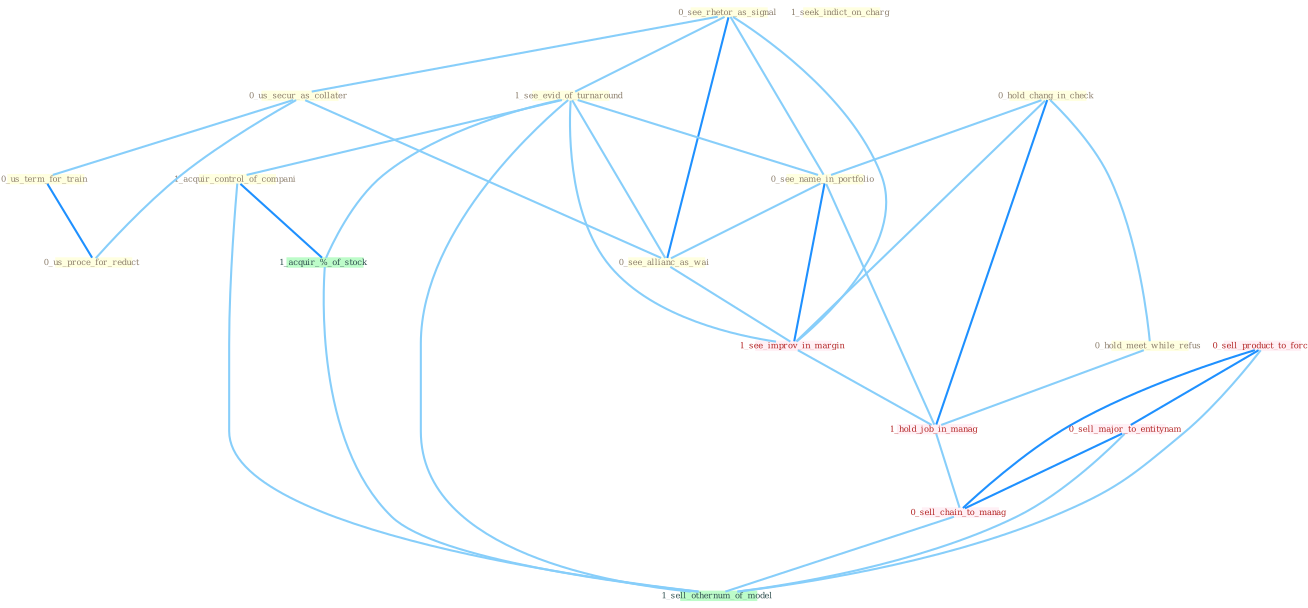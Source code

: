 Graph G{ 
    node
    [shape=polygon,style=filled,width=.5,height=.06,color="#BDFCC9",fixedsize=true,fontsize=4,
    fontcolor="#2f4f4f"];
    {node
    [color="#ffffe0", fontcolor="#8b7d6b"] "0_see_rhetor_as_signal " "1_see_evid_of_turnaround " "0_us_secur_as_collater " "1_seek_indict_on_charg " "0_hold_chang_in_check " "1_acquir_control_of_compani " "0_us_term_for_train " "0_see_name_in_portfolio " "0_hold_meet_while_refus " "0_us_proce_for_reduct " "0_see_allianc_as_wai "}
{node [color="#fff0f5", fontcolor="#b22222"] "1_see_improv_in_margin " "1_hold_job_in_manag " "0_sell_product_to_forc " "0_sell_major_to_entitynam " "0_sell_chain_to_manag "}
edge [color="#B0E2FF"];

	"0_see_rhetor_as_signal " -- "1_see_evid_of_turnaround " [w="1", color="#87cefa" ];
	"0_see_rhetor_as_signal " -- "0_us_secur_as_collater " [w="1", color="#87cefa" ];
	"0_see_rhetor_as_signal " -- "0_see_name_in_portfolio " [w="1", color="#87cefa" ];
	"0_see_rhetor_as_signal " -- "0_see_allianc_as_wai " [w="2", color="#1e90ff" , len=0.8];
	"0_see_rhetor_as_signal " -- "1_see_improv_in_margin " [w="1", color="#87cefa" ];
	"1_see_evid_of_turnaround " -- "1_acquir_control_of_compani " [w="1", color="#87cefa" ];
	"1_see_evid_of_turnaround " -- "0_see_name_in_portfolio " [w="1", color="#87cefa" ];
	"1_see_evid_of_turnaround " -- "0_see_allianc_as_wai " [w="1", color="#87cefa" ];
	"1_see_evid_of_turnaround " -- "1_see_improv_in_margin " [w="1", color="#87cefa" ];
	"1_see_evid_of_turnaround " -- "1_acquir_%_of_stock " [w="1", color="#87cefa" ];
	"1_see_evid_of_turnaround " -- "1_sell_othernum_of_model " [w="1", color="#87cefa" ];
	"0_us_secur_as_collater " -- "0_us_term_for_train " [w="1", color="#87cefa" ];
	"0_us_secur_as_collater " -- "0_us_proce_for_reduct " [w="1", color="#87cefa" ];
	"0_us_secur_as_collater " -- "0_see_allianc_as_wai " [w="1", color="#87cefa" ];
	"0_hold_chang_in_check " -- "0_see_name_in_portfolio " [w="1", color="#87cefa" ];
	"0_hold_chang_in_check " -- "0_hold_meet_while_refus " [w="1", color="#87cefa" ];
	"0_hold_chang_in_check " -- "1_see_improv_in_margin " [w="1", color="#87cefa" ];
	"0_hold_chang_in_check " -- "1_hold_job_in_manag " [w="2", color="#1e90ff" , len=0.8];
	"1_acquir_control_of_compani " -- "1_acquir_%_of_stock " [w="2", color="#1e90ff" , len=0.8];
	"1_acquir_control_of_compani " -- "1_sell_othernum_of_model " [w="1", color="#87cefa" ];
	"0_us_term_for_train " -- "0_us_proce_for_reduct " [w="2", color="#1e90ff" , len=0.8];
	"0_see_name_in_portfolio " -- "0_see_allianc_as_wai " [w="1", color="#87cefa" ];
	"0_see_name_in_portfolio " -- "1_see_improv_in_margin " [w="2", color="#1e90ff" , len=0.8];
	"0_see_name_in_portfolio " -- "1_hold_job_in_manag " [w="1", color="#87cefa" ];
	"0_hold_meet_while_refus " -- "1_hold_job_in_manag " [w="1", color="#87cefa" ];
	"0_see_allianc_as_wai " -- "1_see_improv_in_margin " [w="1", color="#87cefa" ];
	"1_see_improv_in_margin " -- "1_hold_job_in_manag " [w="1", color="#87cefa" ];
	"1_acquir_%_of_stock " -- "1_sell_othernum_of_model " [w="1", color="#87cefa" ];
	"1_hold_job_in_manag " -- "0_sell_chain_to_manag " [w="1", color="#87cefa" ];
	"0_sell_product_to_forc " -- "0_sell_major_to_entitynam " [w="2", color="#1e90ff" , len=0.8];
	"0_sell_product_to_forc " -- "0_sell_chain_to_manag " [w="2", color="#1e90ff" , len=0.8];
	"0_sell_product_to_forc " -- "1_sell_othernum_of_model " [w="1", color="#87cefa" ];
	"0_sell_major_to_entitynam " -- "0_sell_chain_to_manag " [w="2", color="#1e90ff" , len=0.8];
	"0_sell_major_to_entitynam " -- "1_sell_othernum_of_model " [w="1", color="#87cefa" ];
	"0_sell_chain_to_manag " -- "1_sell_othernum_of_model " [w="1", color="#87cefa" ];
}